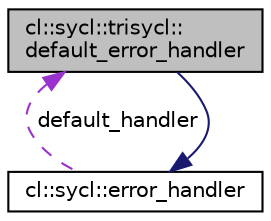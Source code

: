 digraph "cl::sycl::trisycl::default_error_handler"
{
 // INTERACTIVE_SVG=YES
  bgcolor="transparent";
  edge [fontname="Helvetica",fontsize="10",labelfontname="Helvetica",labelfontsize="10"];
  node [fontname="Helvetica",fontsize="10",shape=record];
  Node1 [label="cl::sycl::trisycl::\ldefault_error_handler",height=0.2,width=0.4,color="black", fillcolor="grey75", style="filled", fontcolor="black"];
  Node2 -> Node1 [dir="back",color="midnightblue",fontsize="10",style="solid",fontname="Helvetica"];
  Node2 [label="cl::sycl::error_handler",height=0.2,width=0.4,color="black",URL="$group__error__handling.html#structcl_1_1sycl_1_1error__handler",tooltip="User supplied error handler to call a user-provided function when an error happens from a SYCL object..."];
  Node1 -> Node2 [dir="back",color="darkorchid3",fontsize="10",style="dashed",label=" default_handler" ,fontname="Helvetica"];
}
